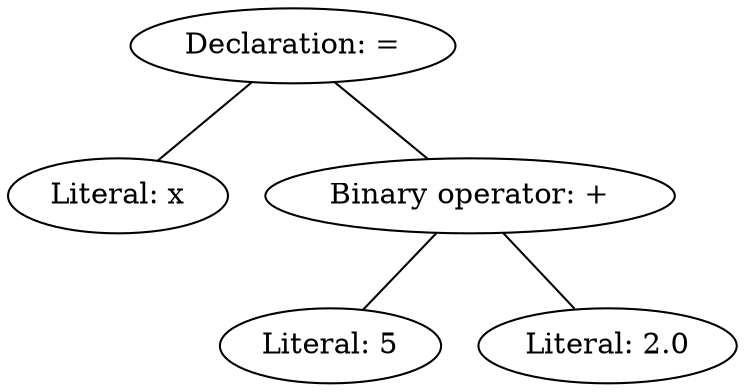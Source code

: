 graph ast {
0.0 [label="Declaration: ="]
1.1 [label="Literal: x"]
1.2 [label="Binary operator: +"]
2.3 [label="Literal: 5"]
2.4 [label="Literal: 2.0"]

0.0--1.1
0.0--1.2
1.2--2.3
1.2--2.4
}